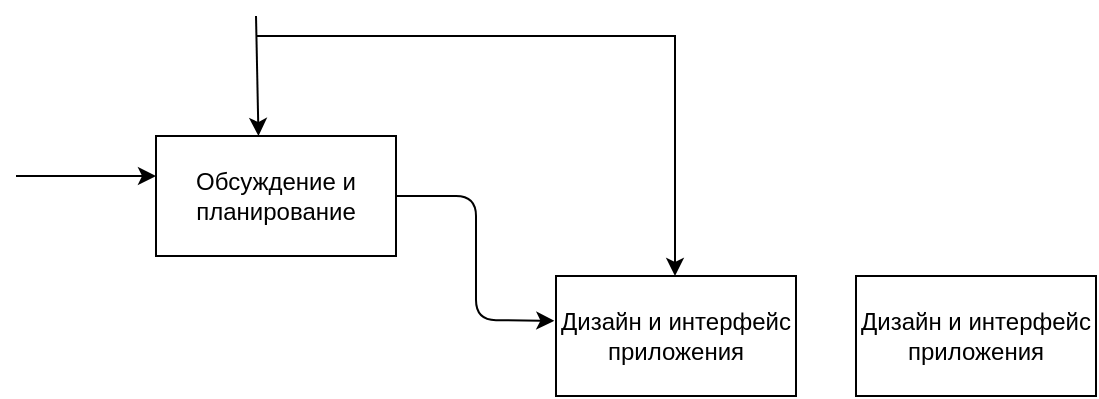<mxfile version="20.5.3" type="github">
  <diagram id="d5x8dhA6pELKXG6CopPJ" name="Trang-1">
    <mxGraphModel dx="1038" dy="1786" grid="1" gridSize="10" guides="1" tooltips="1" connect="1" arrows="1" fold="1" page="1" pageScale="1" pageWidth="1027" pageHeight="1169" math="0" shadow="0">
      <root>
        <mxCell id="0" />
        <mxCell id="1" parent="0" />
        <mxCell id="j6syIAILMl9BRk4zmWQf-1" value="Oбсуждение и планирование" style="rounded=0;whiteSpace=wrap;html=1;" parent="1" vertex="1">
          <mxGeometry x="110" y="-1060" width="120" height="60" as="geometry" />
        </mxCell>
        <mxCell id="YUuOF8b1A90oDXZzr_tI-1" value="" style="endArrow=classic;html=1;rounded=0;" edge="1" parent="1">
          <mxGeometry width="50" height="50" relative="1" as="geometry">
            <mxPoint x="40" y="-1040" as="sourcePoint" />
            <mxPoint x="110" y="-1040" as="targetPoint" />
          </mxGeometry>
        </mxCell>
        <mxCell id="YUuOF8b1A90oDXZzr_tI-2" value="" style="endArrow=classic;html=1;rounded=0;entryX=0.427;entryY=0;entryDx=0;entryDy=0;entryPerimeter=0;" edge="1" parent="1" target="j6syIAILMl9BRk4zmWQf-1">
          <mxGeometry width="50" height="50" relative="1" as="geometry">
            <mxPoint x="160" y="-1120" as="sourcePoint" />
            <mxPoint x="440" y="-870" as="targetPoint" />
          </mxGeometry>
        </mxCell>
        <mxCell id="YUuOF8b1A90oDXZzr_tI-5" value="Дизайн и интерфейс приложения" style="rounded=0;whiteSpace=wrap;html=1;" vertex="1" parent="1">
          <mxGeometry x="310" y="-990" width="120" height="60" as="geometry" />
        </mxCell>
        <mxCell id="YUuOF8b1A90oDXZzr_tI-6" value="" style="endArrow=classic;html=1;rounded=1;exitX=1;exitY=0.5;exitDx=0;exitDy=0;entryX=-0.007;entryY=0.373;entryDx=0;entryDy=0;entryPerimeter=0;" edge="1" parent="1" source="j6syIAILMl9BRk4zmWQf-1" target="YUuOF8b1A90oDXZzr_tI-5">
          <mxGeometry width="50" height="50" relative="1" as="geometry">
            <mxPoint x="390" y="-820" as="sourcePoint" />
            <mxPoint x="440" y="-870" as="targetPoint" />
            <Array as="points">
              <mxPoint x="270" y="-1030" />
              <mxPoint x="270" y="-968" />
            </Array>
          </mxGeometry>
        </mxCell>
        <mxCell id="YUuOF8b1A90oDXZzr_tI-8" value="" style="endArrow=classic;html=1;rounded=1;" edge="1" parent="1">
          <mxGeometry width="50" height="50" relative="1" as="geometry">
            <mxPoint x="369.5" y="-1110" as="sourcePoint" />
            <mxPoint x="369.5" y="-990" as="targetPoint" />
          </mxGeometry>
        </mxCell>
        <mxCell id="YUuOF8b1A90oDXZzr_tI-9" value="Дизайн и интерфейс приложения" style="rounded=0;whiteSpace=wrap;html=1;" vertex="1" parent="1">
          <mxGeometry x="460" y="-990" width="120" height="60" as="geometry" />
        </mxCell>
        <mxCell id="YUuOF8b1A90oDXZzr_tI-12" value="" style="endArrow=none;html=1;rounded=0;" edge="1" parent="1">
          <mxGeometry width="50" height="50" relative="1" as="geometry">
            <mxPoint x="160" y="-1110" as="sourcePoint" />
            <mxPoint x="370" y="-1110" as="targetPoint" />
          </mxGeometry>
        </mxCell>
      </root>
    </mxGraphModel>
  </diagram>
</mxfile>
